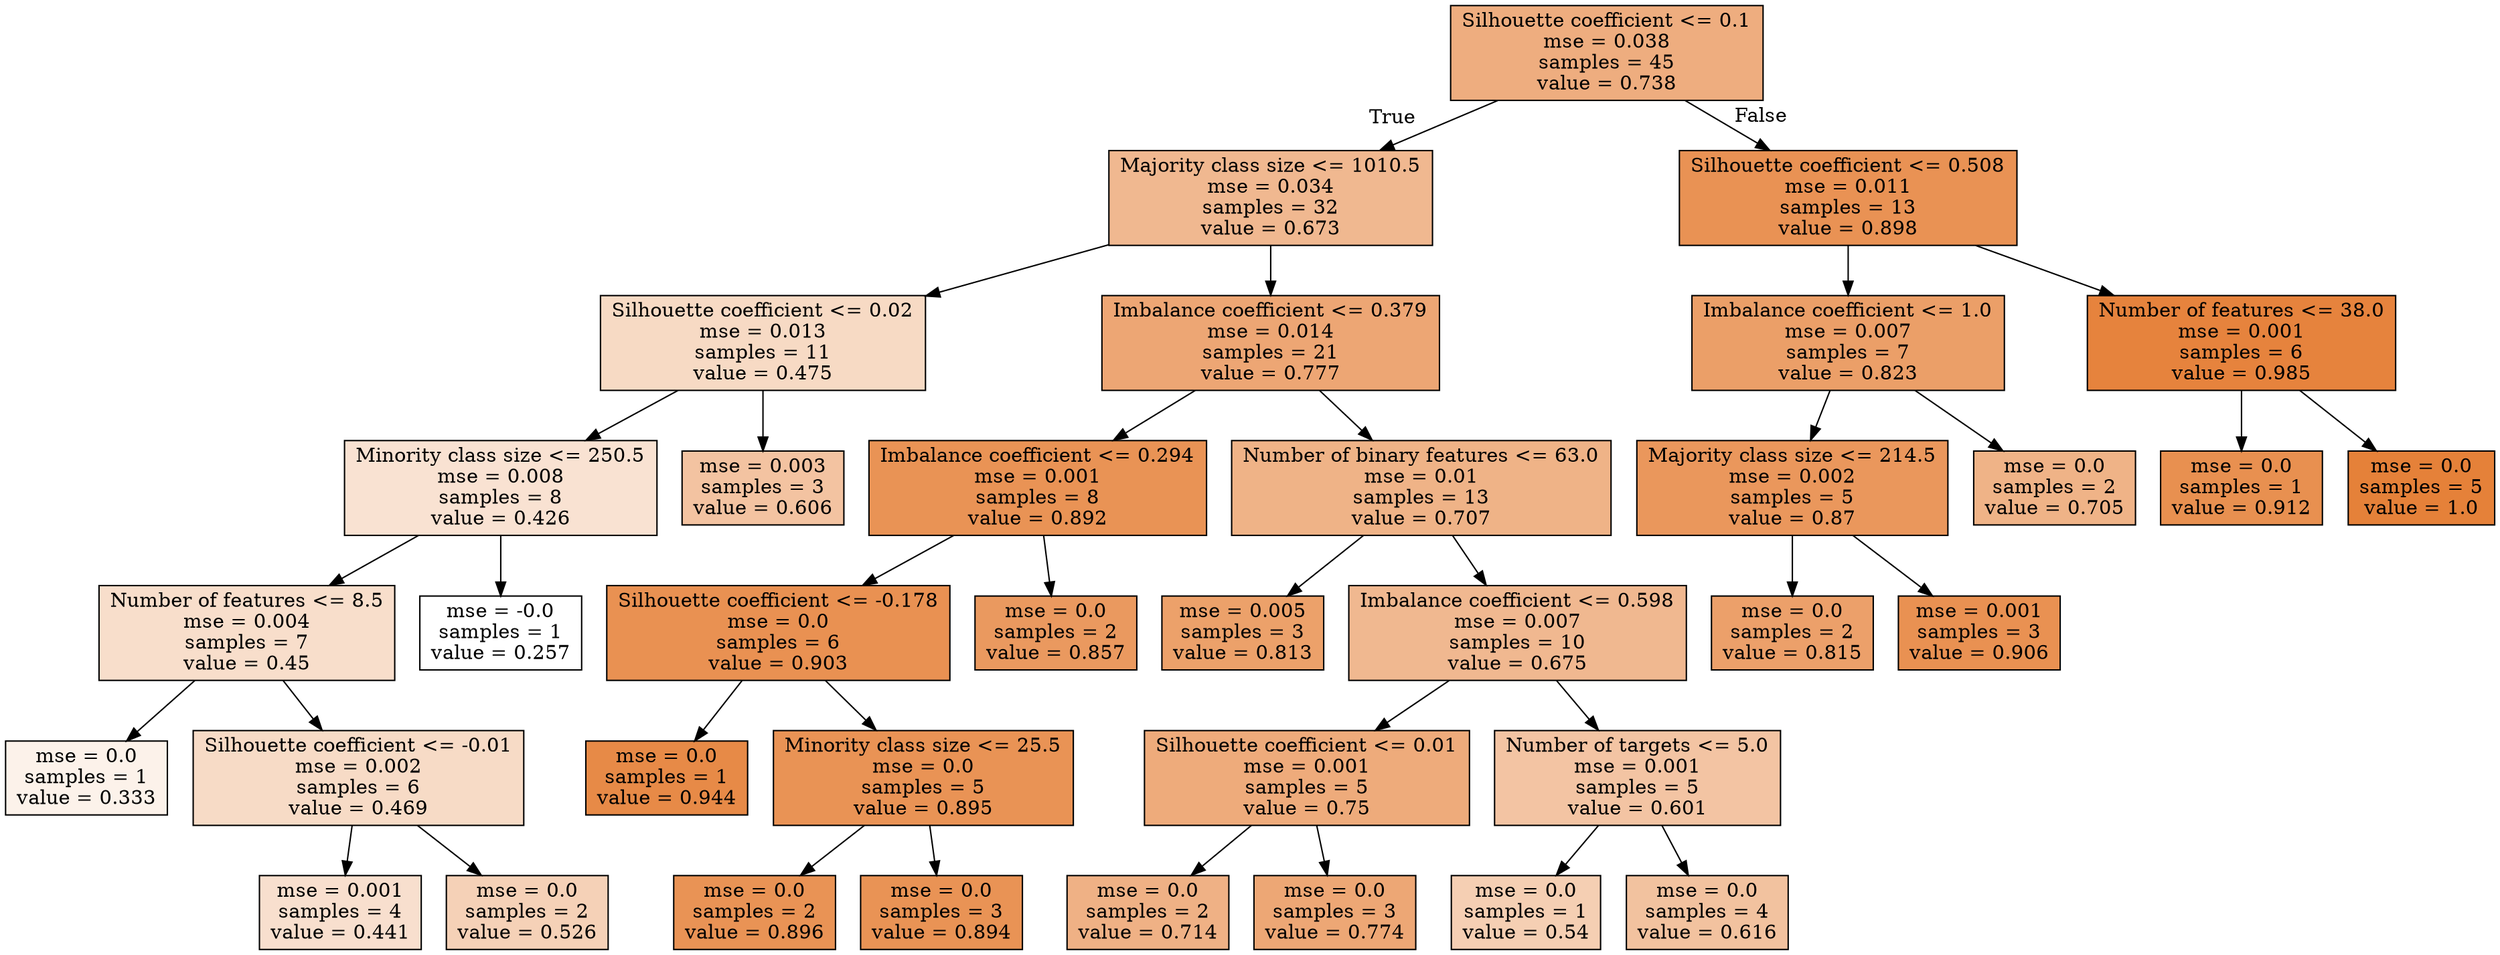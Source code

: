 digraph Tree {
node [shape=box, style="filled", color="black"] ;
0 [label="Silhouette coefficient <= 0.1\nmse = 0.038\nsamples = 45\nvalue = 0.738", fillcolor="#e58139a5"] ;
1 [label="Majority class size <= 1010.5\nmse = 0.034\nsamples = 32\nvalue = 0.673", fillcolor="#e581398f"] ;
0 -> 1 [labeldistance=2.5, labelangle=45, headlabel="True"] ;
2 [label="Silhouette coefficient <= 0.02\nmse = 0.013\nsamples = 11\nvalue = 0.475", fillcolor="#e581394b"] ;
1 -> 2 ;
3 [label="Minority class size <= 250.5\nmse = 0.008\nsamples = 8\nvalue = 0.426", fillcolor="#e581393a"] ;
2 -> 3 ;
4 [label="Number of features <= 8.5\nmse = 0.004\nsamples = 7\nvalue = 0.45", fillcolor="#e5813942"] ;
3 -> 4 ;
5 [label="mse = 0.0\nsamples = 1\nvalue = 0.333", fillcolor="#e581391a"] ;
4 -> 5 ;
6 [label="Silhouette coefficient <= -0.01\nmse = 0.002\nsamples = 6\nvalue = 0.469", fillcolor="#e5813949"] ;
4 -> 6 ;
7 [label="mse = 0.001\nsamples = 4\nvalue = 0.441", fillcolor="#e581393f"] ;
6 -> 7 ;
8 [label="mse = 0.0\nsamples = 2\nvalue = 0.526", fillcolor="#e581395c"] ;
6 -> 8 ;
9 [label="mse = -0.0\nsamples = 1\nvalue = 0.257", fillcolor="#e5813900"] ;
3 -> 9 ;
10 [label="mse = 0.003\nsamples = 3\nvalue = 0.606", fillcolor="#e5813978"] ;
2 -> 10 ;
11 [label="Imbalance coefficient <= 0.379\nmse = 0.014\nsamples = 21\nvalue = 0.777", fillcolor="#e58139b3"] ;
1 -> 11 ;
12 [label="Imbalance coefficient <= 0.294\nmse = 0.001\nsamples = 8\nvalue = 0.892", fillcolor="#e58139da"] ;
11 -> 12 ;
13 [label="Silhouette coefficient <= -0.178\nmse = 0.0\nsamples = 6\nvalue = 0.903", fillcolor="#e58139de"] ;
12 -> 13 ;
14 [label="mse = 0.0\nsamples = 1\nvalue = 0.944", fillcolor="#e58139ec"] ;
13 -> 14 ;
15 [label="Minority class size <= 25.5\nmse = 0.0\nsamples = 5\nvalue = 0.895", fillcolor="#e58139db"] ;
13 -> 15 ;
16 [label="mse = 0.0\nsamples = 2\nvalue = 0.896", fillcolor="#e58139db"] ;
15 -> 16 ;
17 [label="mse = 0.0\nsamples = 3\nvalue = 0.894", fillcolor="#e58139db"] ;
15 -> 17 ;
18 [label="mse = 0.0\nsamples = 2\nvalue = 0.857", fillcolor="#e58139ce"] ;
12 -> 18 ;
19 [label="Number of binary features <= 63.0\nmse = 0.01\nsamples = 13\nvalue = 0.707", fillcolor="#e581399a"] ;
11 -> 19 ;
20 [label="mse = 0.005\nsamples = 3\nvalue = 0.813", fillcolor="#e58139bf"] ;
19 -> 20 ;
21 [label="Imbalance coefficient <= 0.598\nmse = 0.007\nsamples = 10\nvalue = 0.675", fillcolor="#e581398f"] ;
19 -> 21 ;
22 [label="Silhouette coefficient <= 0.01\nmse = 0.001\nsamples = 5\nvalue = 0.75", fillcolor="#e58139a9"] ;
21 -> 22 ;
23 [label="mse = 0.0\nsamples = 2\nvalue = 0.714", fillcolor="#e581399d"] ;
22 -> 23 ;
24 [label="mse = 0.0\nsamples = 3\nvalue = 0.774", fillcolor="#e58139b1"] ;
22 -> 24 ;
25 [label="Number of targets <= 5.0\nmse = 0.001\nsamples = 5\nvalue = 0.601", fillcolor="#e5813976"] ;
21 -> 25 ;
26 [label="mse = 0.0\nsamples = 1\nvalue = 0.54", fillcolor="#e5813961"] ;
25 -> 26 ;
27 [label="mse = 0.0\nsamples = 4\nvalue = 0.616", fillcolor="#e581397b"] ;
25 -> 27 ;
28 [label="Silhouette coefficient <= 0.508\nmse = 0.011\nsamples = 13\nvalue = 0.898", fillcolor="#e58139dc"] ;
0 -> 28 [labeldistance=2.5, labelangle=-45, headlabel="False"] ;
29 [label="Imbalance coefficient <= 1.0\nmse = 0.007\nsamples = 7\nvalue = 0.823", fillcolor="#e58139c2"] ;
28 -> 29 ;
30 [label="Majority class size <= 214.5\nmse = 0.002\nsamples = 5\nvalue = 0.87", fillcolor="#e58139d2"] ;
29 -> 30 ;
31 [label="mse = 0.0\nsamples = 2\nvalue = 0.815", fillcolor="#e58139c0"] ;
30 -> 31 ;
32 [label="mse = 0.001\nsamples = 3\nvalue = 0.906", fillcolor="#e58139df"] ;
30 -> 32 ;
33 [label="mse = 0.0\nsamples = 2\nvalue = 0.705", fillcolor="#e581399a"] ;
29 -> 33 ;
34 [label="Number of features <= 38.0\nmse = 0.001\nsamples = 6\nvalue = 0.985", fillcolor="#e58139fa"] ;
28 -> 34 ;
35 [label="mse = 0.0\nsamples = 1\nvalue = 0.912", fillcolor="#e58139e1"] ;
34 -> 35 ;
36 [label="mse = 0.0\nsamples = 5\nvalue = 1.0", fillcolor="#e58139ff"] ;
34 -> 36 ;
}